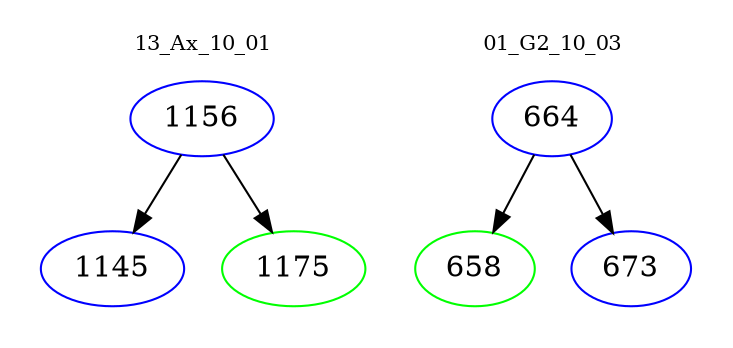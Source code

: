 digraph{
subgraph cluster_0 {
color = white
label = "13_Ax_10_01";
fontsize=10;
T0_1156 [label="1156", color="blue"]
T0_1156 -> T0_1145 [color="black"]
T0_1145 [label="1145", color="blue"]
T0_1156 -> T0_1175 [color="black"]
T0_1175 [label="1175", color="green"]
}
subgraph cluster_1 {
color = white
label = "01_G2_10_03";
fontsize=10;
T1_664 [label="664", color="blue"]
T1_664 -> T1_658 [color="black"]
T1_658 [label="658", color="green"]
T1_664 -> T1_673 [color="black"]
T1_673 [label="673", color="blue"]
}
}
